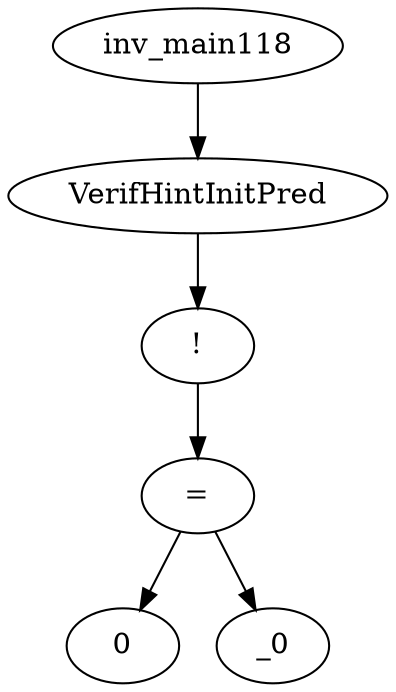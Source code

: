digraph dag {
0 [label="inv_main118"];
1 [label="VerifHintInitPred"];
2 [label="!"];
3 [label="="];
4 [label="0"];
5 [label="_0"];
0->1
1->2
2->3
3->5
3 -> 4
}
